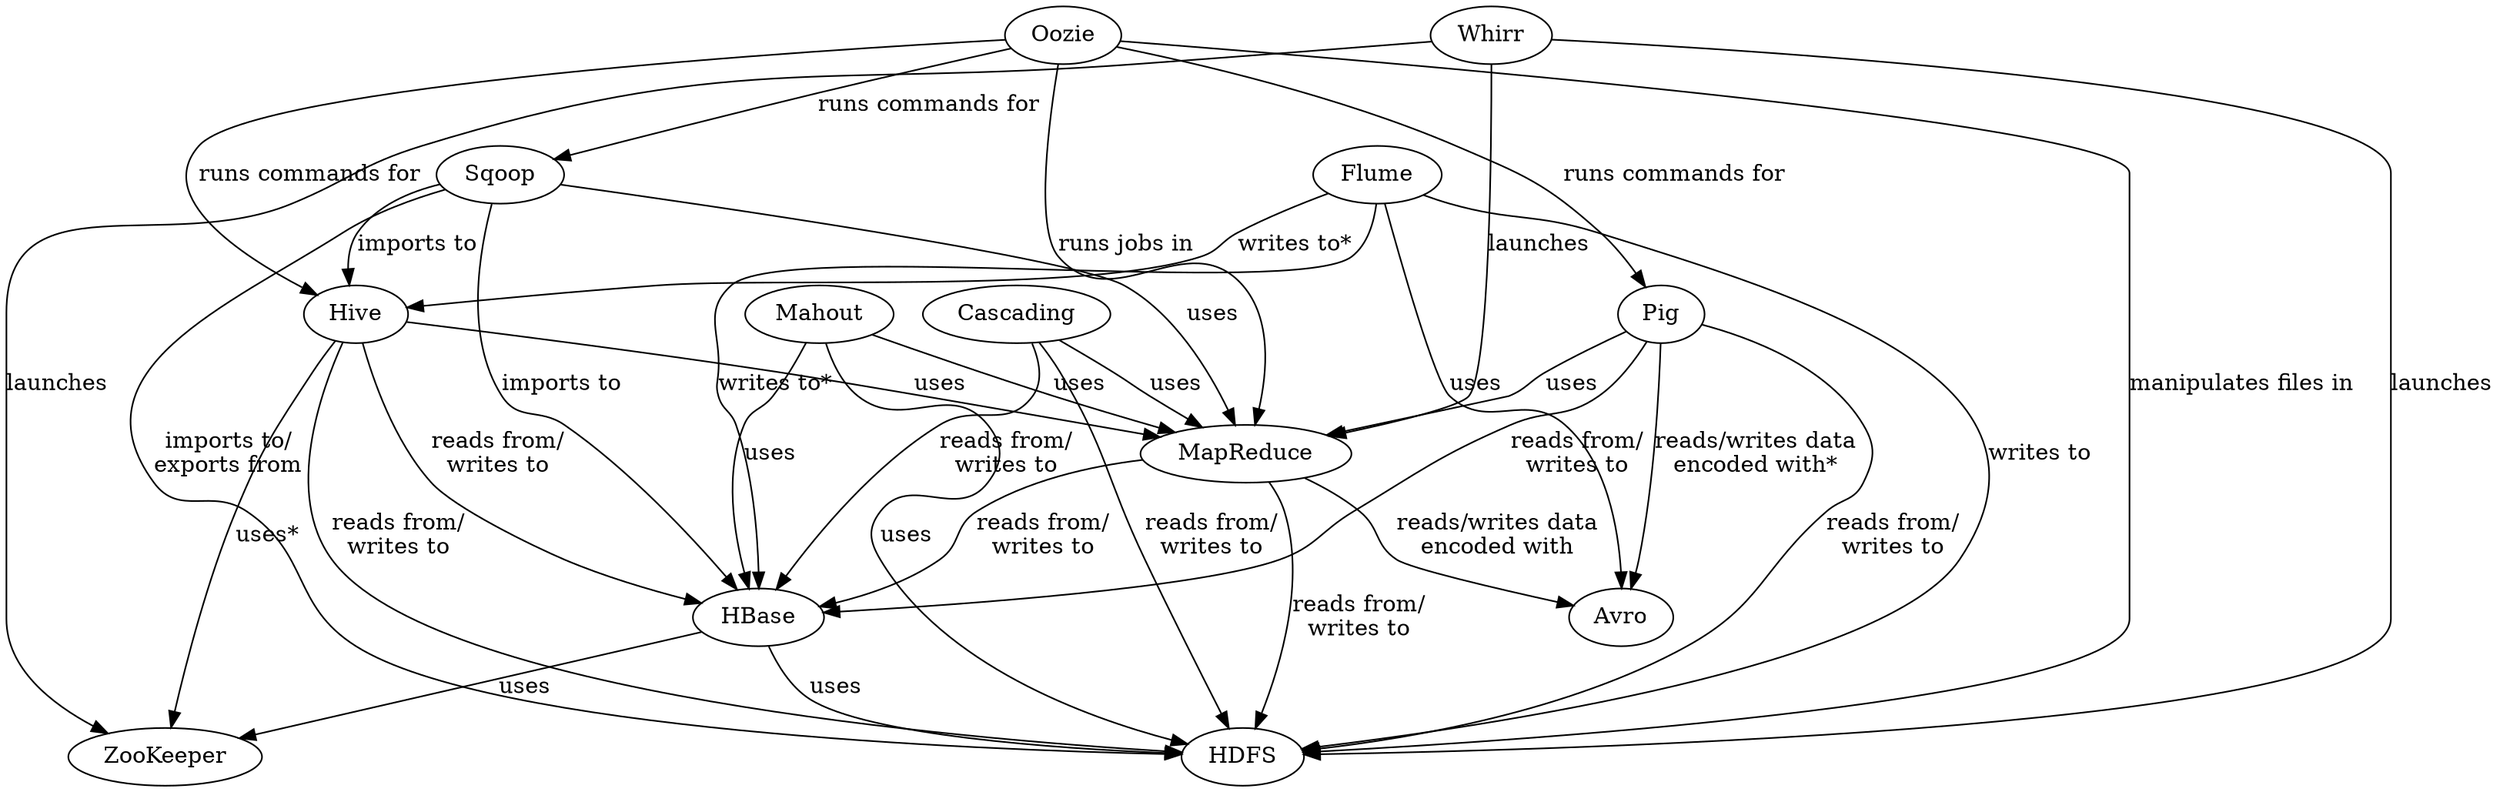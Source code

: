 // dot -Tpng hadoop-ecosystem.dot -o hadoop-ecosystem.png
digraph HadoopEcosystem {
  MapReduce -> HDFS [label="reads from/\nwrites to"];
  MapReduce -> HBase [label="reads from/\nwrites to"];
  MapReduce -> Avro [label="reads/writes data\nencoded with"];
  HBase -> HDFS [label="uses"];
  HBase -> ZooKeeper [label="uses"];
  Pig -> HDFS [label="reads from/\nwrites to"];
  Pig -> HBase [label="reads from/\nwrites to"];
  Pig -> MapReduce [label="uses"];
  Pig -> Avro [label="reads/writes data\nencoded with*"];
  Hive -> HDFS [label="reads from/\nwrites to"];
  Hive -> HBase [label="reads from/\nwrites to"];
  Hive -> MapReduce [label="uses"];
  Hive -> ZooKeeper [label="uses*"];
  Sqoop -> HDFS [label="imports to/\nexports from"];
  Sqoop -> MapReduce [label="uses"];
  Sqoop -> HBase [label="imports to"];
  Sqoop -> Hive [label="imports to"];
  Flume -> HDFS [label="writes to"];
  Flume -> Avro [label="uses"];
  Flume -> HBase [label="writes to*"];
  Flume -> Hive [label="writes to*"];
  Oozie -> HDFS [label="manipulates files in"];
  Oozie -> MapReduce [label="runs jobs in"];
  Oozie -> Pig [label="runs commands for"];
  Oozie -> Hive [label="runs commands for"];
  Oozie -> Sqoop [label="runs commands for"];
  Whirr -> HDFS [label="launches"];
  Whirr -> MapReduce [label="launches"];
  Whirr -> ZooKeeper [label="launches"];
  Mahout -> HDFS [label="uses"];
  Mahout -> MapReduce [label="uses"];
  Mahout -> HBase [label="uses"];
  Cascading -> HDFS [label="reads from/\nwrites to"];
  Cascading -> HBase [label="reads from/\nwrites to"];
  Cascading -> MapReduce [label="uses"];

  { rank=same; Oozie Whirr }

}